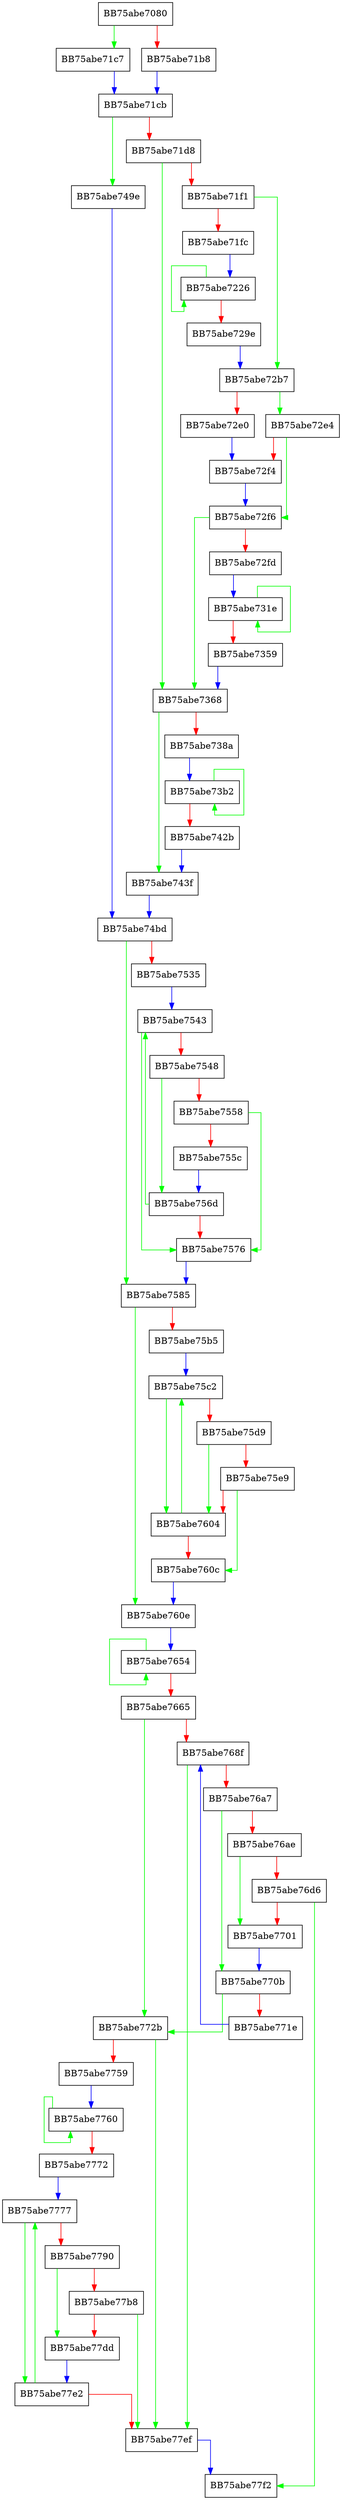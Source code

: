 digraph ZSTD_RowFindBestMatch_dedicatedDictSearch_5_4 {
  node [shape="box"];
  graph [splines=ortho];
  BB75abe7080 -> BB75abe71c7 [color="green"];
  BB75abe7080 -> BB75abe71b8 [color="red"];
  BB75abe71b8 -> BB75abe71cb [color="blue"];
  BB75abe71c7 -> BB75abe71cb [color="blue"];
  BB75abe71cb -> BB75abe749e [color="green"];
  BB75abe71cb -> BB75abe71d8 [color="red"];
  BB75abe71d8 -> BB75abe7368 [color="green"];
  BB75abe71d8 -> BB75abe71f1 [color="red"];
  BB75abe71f1 -> BB75abe72b7 [color="green"];
  BB75abe71f1 -> BB75abe71fc [color="red"];
  BB75abe71fc -> BB75abe7226 [color="blue"];
  BB75abe7226 -> BB75abe7226 [color="green"];
  BB75abe7226 -> BB75abe729e [color="red"];
  BB75abe729e -> BB75abe72b7 [color="blue"];
  BB75abe72b7 -> BB75abe72e4 [color="green"];
  BB75abe72b7 -> BB75abe72e0 [color="red"];
  BB75abe72e0 -> BB75abe72f4 [color="blue"];
  BB75abe72e4 -> BB75abe72f6 [color="green"];
  BB75abe72e4 -> BB75abe72f4 [color="red"];
  BB75abe72f4 -> BB75abe72f6 [color="blue"];
  BB75abe72f6 -> BB75abe7368 [color="green"];
  BB75abe72f6 -> BB75abe72fd [color="red"];
  BB75abe72fd -> BB75abe731e [color="blue"];
  BB75abe731e -> BB75abe731e [color="green"];
  BB75abe731e -> BB75abe7359 [color="red"];
  BB75abe7359 -> BB75abe7368 [color="blue"];
  BB75abe7368 -> BB75abe743f [color="green"];
  BB75abe7368 -> BB75abe738a [color="red"];
  BB75abe738a -> BB75abe73b2 [color="blue"];
  BB75abe73b2 -> BB75abe73b2 [color="green"];
  BB75abe73b2 -> BB75abe742b [color="red"];
  BB75abe742b -> BB75abe743f [color="blue"];
  BB75abe743f -> BB75abe74bd [color="blue"];
  BB75abe749e -> BB75abe74bd [color="blue"];
  BB75abe74bd -> BB75abe7585 [color="green"];
  BB75abe74bd -> BB75abe7535 [color="red"];
  BB75abe7535 -> BB75abe7543 [color="blue"];
  BB75abe7543 -> BB75abe7576 [color="green"];
  BB75abe7543 -> BB75abe7548 [color="red"];
  BB75abe7548 -> BB75abe756d [color="green"];
  BB75abe7548 -> BB75abe7558 [color="red"];
  BB75abe7558 -> BB75abe7576 [color="green"];
  BB75abe7558 -> BB75abe755c [color="red"];
  BB75abe755c -> BB75abe756d [color="blue"];
  BB75abe756d -> BB75abe7543 [color="green"];
  BB75abe756d -> BB75abe7576 [color="red"];
  BB75abe7576 -> BB75abe7585 [color="blue"];
  BB75abe7585 -> BB75abe760e [color="green"];
  BB75abe7585 -> BB75abe75b5 [color="red"];
  BB75abe75b5 -> BB75abe75c2 [color="blue"];
  BB75abe75c2 -> BB75abe7604 [color="green"];
  BB75abe75c2 -> BB75abe75d9 [color="red"];
  BB75abe75d9 -> BB75abe7604 [color="green"];
  BB75abe75d9 -> BB75abe75e9 [color="red"];
  BB75abe75e9 -> BB75abe760c [color="green"];
  BB75abe75e9 -> BB75abe7604 [color="red"];
  BB75abe7604 -> BB75abe75c2 [color="green"];
  BB75abe7604 -> BB75abe760c [color="red"];
  BB75abe760c -> BB75abe760e [color="blue"];
  BB75abe760e -> BB75abe7654 [color="blue"];
  BB75abe7654 -> BB75abe7654 [color="green"];
  BB75abe7654 -> BB75abe7665 [color="red"];
  BB75abe7665 -> BB75abe772b [color="green"];
  BB75abe7665 -> BB75abe768f [color="red"];
  BB75abe768f -> BB75abe77ef [color="green"];
  BB75abe768f -> BB75abe76a7 [color="red"];
  BB75abe76a7 -> BB75abe770b [color="green"];
  BB75abe76a7 -> BB75abe76ae [color="red"];
  BB75abe76ae -> BB75abe7701 [color="green"];
  BB75abe76ae -> BB75abe76d6 [color="red"];
  BB75abe76d6 -> BB75abe77f2 [color="green"];
  BB75abe76d6 -> BB75abe7701 [color="red"];
  BB75abe7701 -> BB75abe770b [color="blue"];
  BB75abe770b -> BB75abe772b [color="green"];
  BB75abe770b -> BB75abe771e [color="red"];
  BB75abe771e -> BB75abe768f [color="blue"];
  BB75abe772b -> BB75abe77ef [color="green"];
  BB75abe772b -> BB75abe7759 [color="red"];
  BB75abe7759 -> BB75abe7760 [color="blue"];
  BB75abe7760 -> BB75abe7760 [color="green"];
  BB75abe7760 -> BB75abe7772 [color="red"];
  BB75abe7772 -> BB75abe7777 [color="blue"];
  BB75abe7777 -> BB75abe77e2 [color="green"];
  BB75abe7777 -> BB75abe7790 [color="red"];
  BB75abe7790 -> BB75abe77dd [color="green"];
  BB75abe7790 -> BB75abe77b8 [color="red"];
  BB75abe77b8 -> BB75abe77ef [color="green"];
  BB75abe77b8 -> BB75abe77dd [color="red"];
  BB75abe77dd -> BB75abe77e2 [color="blue"];
  BB75abe77e2 -> BB75abe7777 [color="green"];
  BB75abe77e2 -> BB75abe77ef [color="red"];
  BB75abe77ef -> BB75abe77f2 [color="blue"];
}